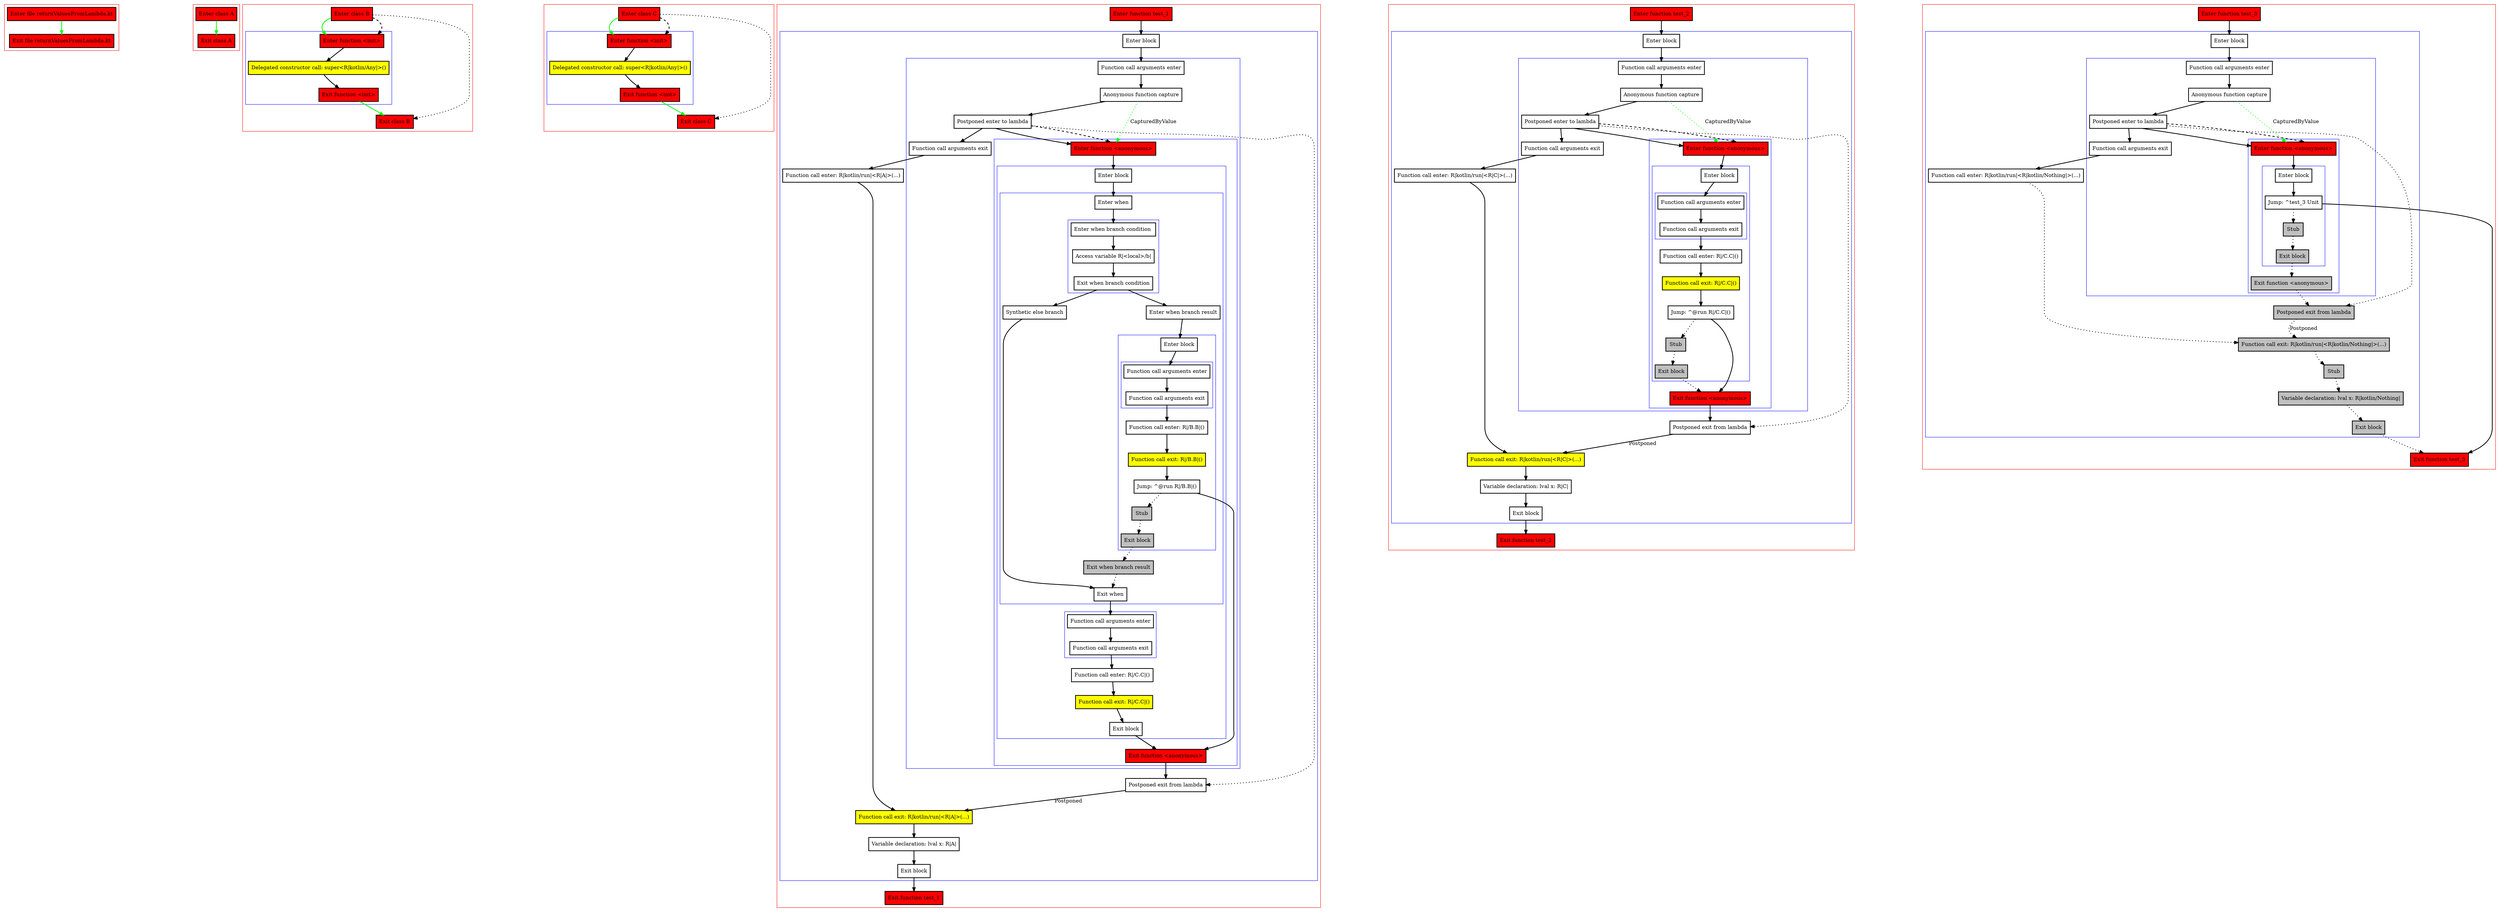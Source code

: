 digraph returnValuesFromLambda_kt {
    graph [nodesep=3]
    node [shape=box penwidth=2]
    edge [penwidth=2]

    subgraph cluster_0 {
        color=red
        0 [label="Enter file returnValuesFromLambda.kt" style="filled" fillcolor=red];
        1 [label="Exit file returnValuesFromLambda.kt" style="filled" fillcolor=red];
    }
    0 -> {1} [color=green];

    subgraph cluster_1 {
        color=red
        2 [label="Enter class A" style="filled" fillcolor=red];
        3 [label="Exit class A" style="filled" fillcolor=red];
    }
    2 -> {3} [color=green];

    subgraph cluster_2 {
        color=red
        4 [label="Enter class B" style="filled" fillcolor=red];
        subgraph cluster_3 {
            color=blue
            5 [label="Enter function <init>" style="filled" fillcolor=red];
            6 [label="Delegated constructor call: super<R|kotlin/Any|>()" style="filled" fillcolor=yellow];
            7 [label="Exit function <init>" style="filled" fillcolor=red];
        }
        8 [label="Exit class B" style="filled" fillcolor=red];
    }
    4 -> {5} [color=green];
    4 -> {8} [style=dotted];
    4 -> {5} [style=dashed];
    5 -> {6};
    6 -> {7};
    7 -> {8} [color=green];

    subgraph cluster_4 {
        color=red
        9 [label="Enter class C" style="filled" fillcolor=red];
        subgraph cluster_5 {
            color=blue
            10 [label="Enter function <init>" style="filled" fillcolor=red];
            11 [label="Delegated constructor call: super<R|kotlin/Any|>()" style="filled" fillcolor=yellow];
            12 [label="Exit function <init>" style="filled" fillcolor=red];
        }
        13 [label="Exit class C" style="filled" fillcolor=red];
    }
    9 -> {10} [color=green];
    9 -> {13} [style=dotted];
    9 -> {10} [style=dashed];
    10 -> {11};
    11 -> {12};
    12 -> {13} [color=green];

    subgraph cluster_6 {
        color=red
        14 [label="Enter function test_1" style="filled" fillcolor=red];
        subgraph cluster_7 {
            color=blue
            15 [label="Enter block"];
            subgraph cluster_8 {
                color=blue
                16 [label="Function call arguments enter"];
                17 [label="Anonymous function capture"];
                18 [label="Postponed enter to lambda"];
                subgraph cluster_9 {
                    color=blue
                    19 [label="Enter function <anonymous>" style="filled" fillcolor=red];
                    subgraph cluster_10 {
                        color=blue
                        20 [label="Enter block"];
                        subgraph cluster_11 {
                            color=blue
                            21 [label="Enter when"];
                            subgraph cluster_12 {
                                color=blue
                                22 [label="Enter when branch condition "];
                                23 [label="Access variable R|<local>/b|"];
                                24 [label="Exit when branch condition"];
                            }
                            25 [label="Synthetic else branch"];
                            26 [label="Enter when branch result"];
                            subgraph cluster_13 {
                                color=blue
                                27 [label="Enter block"];
                                subgraph cluster_14 {
                                    color=blue
                                    28 [label="Function call arguments enter"];
                                    29 [label="Function call arguments exit"];
                                }
                                30 [label="Function call enter: R|/B.B|()"];
                                31 [label="Function call exit: R|/B.B|()" style="filled" fillcolor=yellow];
                                32 [label="Jump: ^@run R|/B.B|()"];
                                33 [label="Stub" style="filled" fillcolor=gray];
                                34 [label="Exit block" style="filled" fillcolor=gray];
                            }
                            35 [label="Exit when branch result" style="filled" fillcolor=gray];
                            36 [label="Exit when"];
                        }
                        subgraph cluster_15 {
                            color=blue
                            37 [label="Function call arguments enter"];
                            38 [label="Function call arguments exit"];
                        }
                        39 [label="Function call enter: R|/C.C|()"];
                        40 [label="Function call exit: R|/C.C|()" style="filled" fillcolor=yellow];
                        41 [label="Exit block"];
                    }
                    42 [label="Exit function <anonymous>" style="filled" fillcolor=red];
                }
                43 [label="Function call arguments exit"];
            }
            44 [label="Function call enter: R|kotlin/run|<R|A|>(...)"];
            45 [label="Postponed exit from lambda"];
            46 [label="Function call exit: R|kotlin/run|<R|A|>(...)" style="filled" fillcolor=yellow];
            47 [label="Variable declaration: lval x: R|A|"];
            48 [label="Exit block"];
        }
        49 [label="Exit function test_1" style="filled" fillcolor=red];
    }
    14 -> {15};
    15 -> {16};
    16 -> {17};
    17 -> {18};
    17 -> {19} [color=green style=dotted label="CapturedByValue"];
    18 -> {19 43};
    18 -> {45} [style=dotted];
    18 -> {19} [style=dashed];
    19 -> {20};
    20 -> {21};
    21 -> {22};
    22 -> {23};
    23 -> {24};
    24 -> {25 26};
    25 -> {36};
    26 -> {27};
    27 -> {28};
    28 -> {29};
    29 -> {30};
    30 -> {31};
    31 -> {32};
    32 -> {42};
    32 -> {33} [style=dotted];
    33 -> {34} [style=dotted];
    34 -> {35} [style=dotted];
    35 -> {36} [style=dotted];
    36 -> {37};
    37 -> {38};
    38 -> {39};
    39 -> {40};
    40 -> {41};
    41 -> {42};
    42 -> {45};
    43 -> {44};
    44 -> {46};
    45 -> {46} [label="Postponed"];
    46 -> {47};
    47 -> {48};
    48 -> {49};

    subgraph cluster_16 {
        color=red
        50 [label="Enter function test_2" style="filled" fillcolor=red];
        subgraph cluster_17 {
            color=blue
            51 [label="Enter block"];
            subgraph cluster_18 {
                color=blue
                52 [label="Function call arguments enter"];
                53 [label="Anonymous function capture"];
                54 [label="Postponed enter to lambda"];
                subgraph cluster_19 {
                    color=blue
                    55 [label="Enter function <anonymous>" style="filled" fillcolor=red];
                    subgraph cluster_20 {
                        color=blue
                        56 [label="Enter block"];
                        subgraph cluster_21 {
                            color=blue
                            57 [label="Function call arguments enter"];
                            58 [label="Function call arguments exit"];
                        }
                        59 [label="Function call enter: R|/C.C|()"];
                        60 [label="Function call exit: R|/C.C|()" style="filled" fillcolor=yellow];
                        61 [label="Jump: ^@run R|/C.C|()"];
                        62 [label="Stub" style="filled" fillcolor=gray];
                        63 [label="Exit block" style="filled" fillcolor=gray];
                    }
                    64 [label="Exit function <anonymous>" style="filled" fillcolor=red];
                }
                65 [label="Function call arguments exit"];
            }
            66 [label="Function call enter: R|kotlin/run|<R|C|>(...)"];
            67 [label="Postponed exit from lambda"];
            68 [label="Function call exit: R|kotlin/run|<R|C|>(...)" style="filled" fillcolor=yellow];
            69 [label="Variable declaration: lval x: R|C|"];
            70 [label="Exit block"];
        }
        71 [label="Exit function test_2" style="filled" fillcolor=red];
    }
    50 -> {51};
    51 -> {52};
    52 -> {53};
    53 -> {54};
    53 -> {55} [color=green style=dotted label="CapturedByValue"];
    54 -> {55 65};
    54 -> {67} [style=dotted];
    54 -> {55} [style=dashed];
    55 -> {56};
    56 -> {57};
    57 -> {58};
    58 -> {59};
    59 -> {60};
    60 -> {61};
    61 -> {64};
    61 -> {62} [style=dotted];
    62 -> {63} [style=dotted];
    63 -> {64} [style=dotted];
    64 -> {67};
    65 -> {66};
    66 -> {68};
    67 -> {68} [label="Postponed"];
    68 -> {69};
    69 -> {70};
    70 -> {71};

    subgraph cluster_22 {
        color=red
        72 [label="Enter function test_3" style="filled" fillcolor=red];
        subgraph cluster_23 {
            color=blue
            73 [label="Enter block"];
            subgraph cluster_24 {
                color=blue
                74 [label="Function call arguments enter"];
                75 [label="Anonymous function capture"];
                76 [label="Postponed enter to lambda"];
                subgraph cluster_25 {
                    color=blue
                    77 [label="Enter function <anonymous>" style="filled" fillcolor=red];
                    subgraph cluster_26 {
                        color=blue
                        78 [label="Enter block"];
                        79 [label="Jump: ^test_3 Unit"];
                        80 [label="Stub" style="filled" fillcolor=gray];
                        81 [label="Exit block" style="filled" fillcolor=gray];
                    }
                    82 [label="Exit function <anonymous>" style="filled" fillcolor=gray];
                }
                83 [label="Function call arguments exit"];
            }
            84 [label="Function call enter: R|kotlin/run|<R|kotlin/Nothing|>(...)"];
            85 [label="Postponed exit from lambda" style="filled" fillcolor=gray];
            86 [label="Function call exit: R|kotlin/run|<R|kotlin/Nothing|>(...)" style="filled" fillcolor=gray];
            87 [label="Stub" style="filled" fillcolor=gray];
            88 [label="Variable declaration: lval x: R|kotlin/Nothing|" style="filled" fillcolor=gray];
            89 [label="Exit block" style="filled" fillcolor=gray];
        }
        90 [label="Exit function test_3" style="filled" fillcolor=red];
    }
    72 -> {73};
    73 -> {74};
    74 -> {75};
    75 -> {76};
    75 -> {77} [color=green style=dotted label="CapturedByValue"];
    76 -> {77 83};
    76 -> {85} [style=dotted];
    76 -> {77} [style=dashed];
    77 -> {78};
    78 -> {79};
    79 -> {90};
    79 -> {80} [style=dotted];
    80 -> {81} [style=dotted];
    81 -> {82} [style=dotted];
    82 -> {85} [style=dotted];
    83 -> {84};
    84 -> {86} [style=dotted];
    85 -> {86} [style=dotted label="Postponed"];
    86 -> {87} [style=dotted];
    87 -> {88} [style=dotted];
    88 -> {89} [style=dotted];
    89 -> {90} [style=dotted];

}
